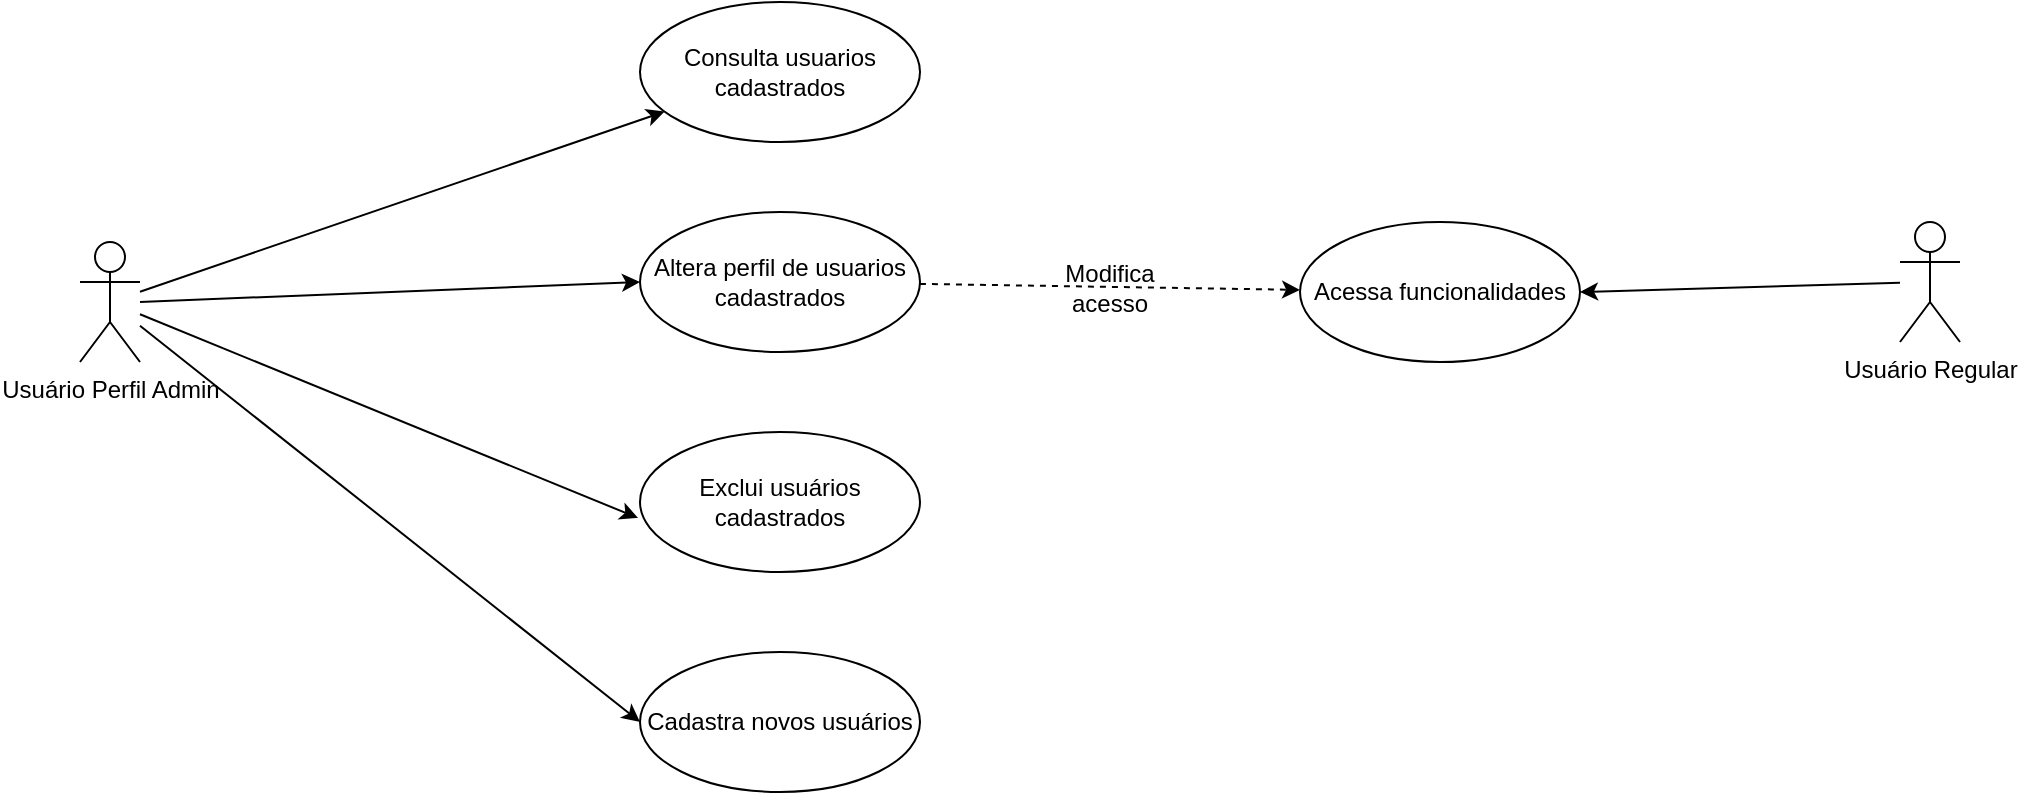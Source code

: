 <mxfile version="21.6.8" type="device" pages="3">
  <diagram name="controle-usuario" id="BLyaa6itCjCFjEw_RAnS">
    <mxGraphModel dx="2924" dy="836" grid="1" gridSize="10" guides="1" tooltips="1" connect="1" arrows="1" fold="1" page="1" pageScale="1" pageWidth="850" pageHeight="1100" math="0" shadow="0">
      <root>
        <mxCell id="0" />
        <mxCell id="1" parent="0" />
        <mxCell id="8vggqtdipTmLzgGWuCxF-8" style="rounded=0;orthogonalLoop=1;jettySize=auto;html=1;" edge="1" parent="1" source="8vggqtdipTmLzgGWuCxF-1" target="8vggqtdipTmLzgGWuCxF-4">
          <mxGeometry relative="1" as="geometry" />
        </mxCell>
        <mxCell id="8vggqtdipTmLzgGWuCxF-9" style="rounded=0;orthogonalLoop=1;jettySize=auto;html=1;entryX=0;entryY=0.5;entryDx=0;entryDy=0;" edge="1" parent="1" target="8vggqtdipTmLzgGWuCxF-5">
          <mxGeometry relative="1" as="geometry">
            <mxPoint x="60" y="200" as="sourcePoint" />
          </mxGeometry>
        </mxCell>
        <mxCell id="8vggqtdipTmLzgGWuCxF-11" style="rounded=0;orthogonalLoop=1;jettySize=auto;html=1;entryX=-0.007;entryY=0.614;entryDx=0;entryDy=0;entryPerimeter=0;" edge="1" parent="1" source="8vggqtdipTmLzgGWuCxF-1" target="8vggqtdipTmLzgGWuCxF-6">
          <mxGeometry relative="1" as="geometry" />
        </mxCell>
        <mxCell id="8vggqtdipTmLzgGWuCxF-12" style="rounded=0;orthogonalLoop=1;jettySize=auto;html=1;entryX=0;entryY=0.5;entryDx=0;entryDy=0;" edge="1" parent="1" source="8vggqtdipTmLzgGWuCxF-1" target="8vggqtdipTmLzgGWuCxF-7">
          <mxGeometry relative="1" as="geometry" />
        </mxCell>
        <mxCell id="8vggqtdipTmLzgGWuCxF-1" value="Usuário Perfil Admin" style="shape=umlActor;html=1;verticalLabelPosition=bottom;verticalAlign=top;align=center;" vertex="1" parent="1">
          <mxGeometry x="30" y="170" width="30" height="60" as="geometry" />
        </mxCell>
        <mxCell id="8vggqtdipTmLzgGWuCxF-4" value="Consulta usuarios&lt;br&gt;cadastrados" style="ellipse;whiteSpace=wrap;html=1;" vertex="1" parent="1">
          <mxGeometry x="310" y="50" width="140" height="70" as="geometry" />
        </mxCell>
        <mxCell id="8vggqtdipTmLzgGWuCxF-18" style="rounded=0;orthogonalLoop=1;jettySize=auto;html=1;dashed=1;" edge="1" parent="1" source="8vggqtdipTmLzgGWuCxF-5" target="8vggqtdipTmLzgGWuCxF-15">
          <mxGeometry relative="1" as="geometry" />
        </mxCell>
        <mxCell id="8vggqtdipTmLzgGWuCxF-5" value="Altera perfil de usuarios cadastrados" style="ellipse;whiteSpace=wrap;html=1;" vertex="1" parent="1">
          <mxGeometry x="310" y="155" width="140" height="70" as="geometry" />
        </mxCell>
        <mxCell id="8vggqtdipTmLzgGWuCxF-6" value="Exclui usuários cadastrados" style="ellipse;whiteSpace=wrap;html=1;" vertex="1" parent="1">
          <mxGeometry x="310" y="265" width="140" height="70" as="geometry" />
        </mxCell>
        <mxCell id="8vggqtdipTmLzgGWuCxF-7" value="Cadastra novos usuários" style="ellipse;whiteSpace=wrap;html=1;" vertex="1" parent="1">
          <mxGeometry x="310" y="375" width="140" height="70" as="geometry" />
        </mxCell>
        <mxCell id="8vggqtdipTmLzgGWuCxF-17" style="rounded=0;orthogonalLoop=1;jettySize=auto;html=1;entryX=1;entryY=0.5;entryDx=0;entryDy=0;" edge="1" parent="1" source="8vggqtdipTmLzgGWuCxF-14" target="8vggqtdipTmLzgGWuCxF-15">
          <mxGeometry relative="1" as="geometry" />
        </mxCell>
        <mxCell id="8vggqtdipTmLzgGWuCxF-14" value="Usuário Regular" style="shape=umlActor;html=1;verticalLabelPosition=bottom;verticalAlign=top;align=center;" vertex="1" parent="1">
          <mxGeometry x="940" y="160" width="30" height="60" as="geometry" />
        </mxCell>
        <mxCell id="8vggqtdipTmLzgGWuCxF-15" value="Acessa funcionalidades" style="ellipse;whiteSpace=wrap;html=1;" vertex="1" parent="1">
          <mxGeometry x="640" y="160" width="140" height="70" as="geometry" />
        </mxCell>
        <mxCell id="8vggqtdipTmLzgGWuCxF-19" value="Modifica acesso" style="text;html=1;strokeColor=none;fillColor=none;align=center;verticalAlign=middle;whiteSpace=wrap;rounded=0;" vertex="1" parent="1">
          <mxGeometry x="510" y="175" width="70" height="35" as="geometry" />
        </mxCell>
      </root>
    </mxGraphModel>
  </diagram>
  <diagram id="NopLuQtPunF9pRa9PEy0" name="Controle de checklists">
    <mxGraphModel dx="2074" dy="836" grid="1" gridSize="10" guides="1" tooltips="1" connect="1" arrows="1" fold="1" page="1" pageScale="1" pageWidth="850" pageHeight="1100" math="0" shadow="0">
      <root>
        <mxCell id="0" />
        <mxCell id="1" parent="0" />
        <mxCell id="Vqj4noSCilfALXf0plnV-5" style="rounded=0;orthogonalLoop=1;jettySize=auto;html=1;entryX=0;entryY=0.5;entryDx=0;entryDy=0;" edge="1" parent="1" source="7XfUnDUHddLzXB5Zaopk-1" target="7XfUnDUHddLzXB5Zaopk-2">
          <mxGeometry relative="1" as="geometry" />
        </mxCell>
        <mxCell id="Vqj4noSCilfALXf0plnV-6" style="rounded=0;orthogonalLoop=1;jettySize=auto;html=1;entryX=0;entryY=0.5;entryDx=0;entryDy=0;" edge="1" parent="1" source="7XfUnDUHddLzXB5Zaopk-1" target="Vqj4noSCilfALXf0plnV-3">
          <mxGeometry relative="1" as="geometry" />
        </mxCell>
        <mxCell id="Vqj4noSCilfALXf0plnV-7" style="rounded=0;orthogonalLoop=1;jettySize=auto;html=1;entryX=0;entryY=0.5;entryDx=0;entryDy=0;" edge="1" parent="1" source="7XfUnDUHddLzXB5Zaopk-1" target="Vqj4noSCilfALXf0plnV-4">
          <mxGeometry relative="1" as="geometry" />
        </mxCell>
        <mxCell id="7XfUnDUHddLzXB5Zaopk-1" value="Usuário Habilitado" style="shape=umlActor;html=1;verticalLabelPosition=bottom;verticalAlign=top;align=center;" vertex="1" parent="1">
          <mxGeometry x="80" y="80" width="30" height="60" as="geometry" />
        </mxCell>
        <mxCell id="7XfUnDUHddLzXB5Zaopk-2" value="Consulta checklists existentes" style="ellipse;whiteSpace=wrap;html=1;" vertex="1" parent="1">
          <mxGeometry x="320" y="80" width="140" height="70" as="geometry" />
        </mxCell>
        <mxCell id="Vqj4noSCilfALXf0plnV-3" value="Altera checklists existentes" style="ellipse;whiteSpace=wrap;html=1;" vertex="1" parent="1">
          <mxGeometry x="320" y="200" width="140" height="70" as="geometry" />
        </mxCell>
        <mxCell id="Vqj4noSCilfALXf0plnV-4" value="Cria novo checklist" style="ellipse;whiteSpace=wrap;html=1;" vertex="1" parent="1">
          <mxGeometry x="320" y="320" width="140" height="70" as="geometry" />
        </mxCell>
      </root>
    </mxGraphModel>
  </diagram>
  <diagram id="sTFf5585APXMzP7tMxpD" name="Controle de alto contraste">
    <mxGraphModel dx="2074" dy="836" grid="1" gridSize="10" guides="1" tooltips="1" connect="1" arrows="1" fold="1" page="1" pageScale="1" pageWidth="850" pageHeight="1100" math="0" shadow="0">
      <root>
        <mxCell id="0" />
        <mxCell id="1" parent="0" />
        <mxCell id="SFmCkZeBrc-XkrxOPozk-5" style="rounded=0;orthogonalLoop=1;jettySize=auto;html=1;" edge="1" parent="1" source="SFmCkZeBrc-XkrxOPozk-1" target="SFmCkZeBrc-XkrxOPozk-2">
          <mxGeometry relative="1" as="geometry" />
        </mxCell>
        <mxCell id="SFmCkZeBrc-XkrxOPozk-6" style="rounded=0;orthogonalLoop=1;jettySize=auto;html=1;" edge="1" parent="1" source="SFmCkZeBrc-XkrxOPozk-1" target="SFmCkZeBrc-XkrxOPozk-3">
          <mxGeometry relative="1" as="geometry" />
        </mxCell>
        <mxCell id="SFmCkZeBrc-XkrxOPozk-1" value="Usuário" style="shape=umlActor;html=1;verticalLabelPosition=bottom;verticalAlign=top;align=center;" vertex="1" parent="1">
          <mxGeometry x="90" y="180" width="30" height="60" as="geometry" />
        </mxCell>
        <mxCell id="SFmCkZeBrc-XkrxOPozk-2" value="Ativar modo alto contraste" style="ellipse;whiteSpace=wrap;html=1;" vertex="1" parent="1">
          <mxGeometry x="260" y="115" width="140" height="70" as="geometry" />
        </mxCell>
        <mxCell id="SFmCkZeBrc-XkrxOPozk-3" value="Desativar modo alto contraste" style="ellipse;whiteSpace=wrap;html=1;" vertex="1" parent="1">
          <mxGeometry x="260" y="235" width="140" height="70" as="geometry" />
        </mxCell>
      </root>
    </mxGraphModel>
  </diagram>
</mxfile>
